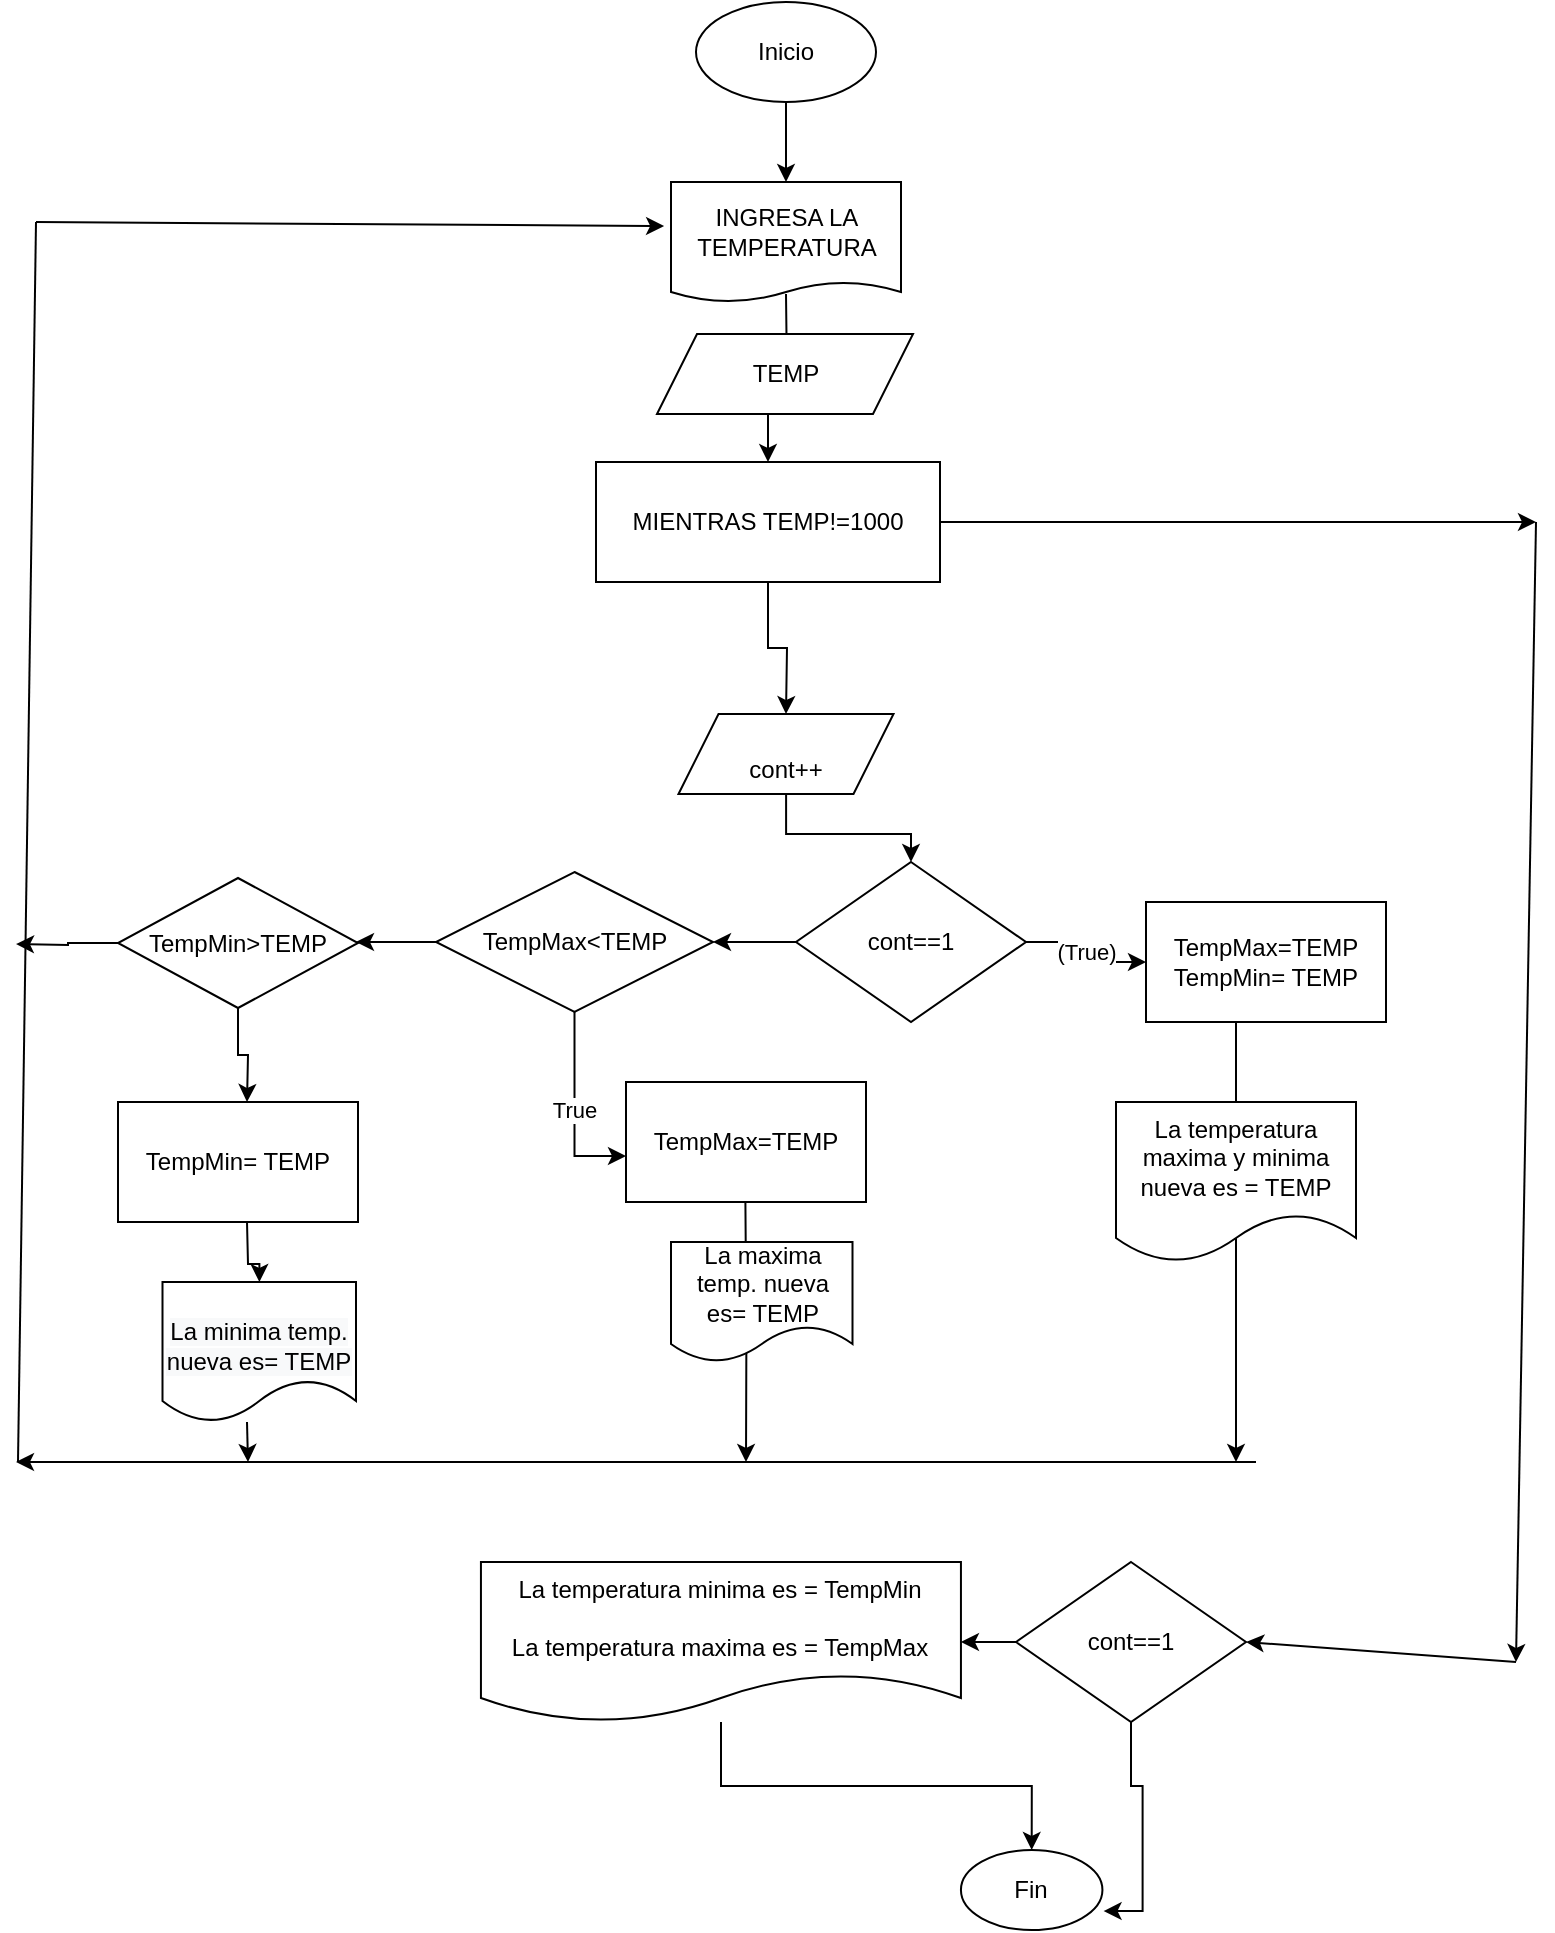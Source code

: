 <mxfile version="18.0.7" type="github">
  <diagram id="H5baohoSHwZTzqN631xm" name="Page-1">
    <mxGraphModel dx="1688" dy="939" grid="1" gridSize="10" guides="1" tooltips="1" connect="1" arrows="1" fold="1" page="1" pageScale="1" pageWidth="827" pageHeight="1169" math="0" shadow="0">
      <root>
        <mxCell id="0" />
        <mxCell id="1" parent="0" />
        <mxCell id="Upgvmm6v0kQh1JYQ9vXC-30" value="" style="edgeStyle=orthogonalEdgeStyle;rounded=0;orthogonalLoop=1;jettySize=auto;html=1;" edge="1" parent="1" source="Upgvmm6v0kQh1JYQ9vXC-1">
          <mxGeometry relative="1" as="geometry">
            <mxPoint x="405" y="100" as="targetPoint" />
          </mxGeometry>
        </mxCell>
        <mxCell id="Upgvmm6v0kQh1JYQ9vXC-1" value="Inicio" style="ellipse;whiteSpace=wrap;html=1;" vertex="1" parent="1">
          <mxGeometry x="360" y="10" width="90" height="50" as="geometry" />
        </mxCell>
        <mxCell id="Upgvmm6v0kQh1JYQ9vXC-15" value="" style="edgeStyle=orthogonalEdgeStyle;rounded=0;orthogonalLoop=1;jettySize=auto;html=1;" edge="1" parent="1" target="Upgvmm6v0kQh1JYQ9vXC-14">
          <mxGeometry relative="1" as="geometry">
            <mxPoint x="405" y="156" as="sourcePoint" />
          </mxGeometry>
        </mxCell>
        <mxCell id="Upgvmm6v0kQh1JYQ9vXC-21" style="edgeStyle=orthogonalEdgeStyle;rounded=0;orthogonalLoop=1;jettySize=auto;html=1;" edge="1" parent="1" source="Upgvmm6v0kQh1JYQ9vXC-14">
          <mxGeometry relative="1" as="geometry">
            <mxPoint x="405" y="366" as="targetPoint" />
          </mxGeometry>
        </mxCell>
        <mxCell id="Upgvmm6v0kQh1JYQ9vXC-14" value="MIENTRAS TEMP!=1000" style="rounded=0;whiteSpace=wrap;html=1;fontFamily=Helvetica;fontSize=12;fontColor=default;align=center;strokeColor=default;fillColor=default;" vertex="1" parent="1">
          <mxGeometry x="310" y="240" width="172" height="60" as="geometry" />
        </mxCell>
        <mxCell id="Upgvmm6v0kQh1JYQ9vXC-17" value="INGRESA LA&lt;br&gt;TEMPERATURA" style="shape=document;whiteSpace=wrap;html=1;boundedLbl=1;size=0.167;" vertex="1" parent="1">
          <mxGeometry x="347.5" y="100" width="115" height="60" as="geometry" />
        </mxCell>
        <mxCell id="Upgvmm6v0kQh1JYQ9vXC-18" value="TEMP" style="shape=parallelogram;perimeter=parallelogramPerimeter;whiteSpace=wrap;html=1;fixedSize=1;" vertex="1" parent="1">
          <mxGeometry x="340.5" y="176" width="128" height="40" as="geometry" />
        </mxCell>
        <mxCell id="Upgvmm6v0kQh1JYQ9vXC-34" value="" style="edgeStyle=orthogonalEdgeStyle;rounded=0;orthogonalLoop=1;jettySize=auto;html=1;" edge="1" parent="1" source="Upgvmm6v0kQh1JYQ9vXC-32" target="Upgvmm6v0kQh1JYQ9vXC-33">
          <mxGeometry relative="1" as="geometry" />
        </mxCell>
        <mxCell id="Upgvmm6v0kQh1JYQ9vXC-32" value="&lt;br&gt;cont++" style="shape=parallelogram;perimeter=parallelogramPerimeter;whiteSpace=wrap;html=1;fixedSize=1;" vertex="1" parent="1">
          <mxGeometry x="351.25" y="366" width="107.5" height="40" as="geometry" />
        </mxCell>
        <mxCell id="Upgvmm6v0kQh1JYQ9vXC-36" value="(True)" style="edgeStyle=orthogonalEdgeStyle;rounded=0;orthogonalLoop=1;jettySize=auto;html=1;entryX=0;entryY=0.5;entryDx=0;entryDy=0;" edge="1" parent="1" source="Upgvmm6v0kQh1JYQ9vXC-33" target="Upgvmm6v0kQh1JYQ9vXC-77">
          <mxGeometry relative="1" as="geometry">
            <mxPoint x="574" y="480" as="targetPoint" />
            <Array as="points" />
          </mxGeometry>
        </mxCell>
        <mxCell id="Upgvmm6v0kQh1JYQ9vXC-41" value="" style="edgeStyle=orthogonalEdgeStyle;rounded=0;orthogonalLoop=1;jettySize=auto;html=1;" edge="1" parent="1" source="Upgvmm6v0kQh1JYQ9vXC-33" target="Upgvmm6v0kQh1JYQ9vXC-40">
          <mxGeometry relative="1" as="geometry" />
        </mxCell>
        <mxCell id="Upgvmm6v0kQh1JYQ9vXC-33" value="cont==1" style="rhombus;whiteSpace=wrap;html=1;" vertex="1" parent="1">
          <mxGeometry x="410" y="440" width="115" height="80" as="geometry" />
        </mxCell>
        <mxCell id="Upgvmm6v0kQh1JYQ9vXC-49" style="edgeStyle=orthogonalEdgeStyle;rounded=0;orthogonalLoop=1;jettySize=auto;html=1;" edge="1" parent="1">
          <mxGeometry relative="1" as="geometry">
            <mxPoint x="630" y="740" as="targetPoint" />
            <mxPoint x="630" y="515" as="sourcePoint" />
          </mxGeometry>
        </mxCell>
        <mxCell id="Upgvmm6v0kQh1JYQ9vXC-44" style="edgeStyle=orthogonalEdgeStyle;rounded=0;orthogonalLoop=1;jettySize=auto;html=1;" edge="1" parent="1" source="Upgvmm6v0kQh1JYQ9vXC-40">
          <mxGeometry relative="1" as="geometry">
            <mxPoint x="190" y="480" as="targetPoint" />
          </mxGeometry>
        </mxCell>
        <mxCell id="Upgvmm6v0kQh1JYQ9vXC-76" value="True" style="edgeStyle=orthogonalEdgeStyle;rounded=0;orthogonalLoop=1;jettySize=auto;html=1;entryX=0;entryY=0.617;entryDx=0;entryDy=0;entryPerimeter=0;" edge="1" parent="1" source="Upgvmm6v0kQh1JYQ9vXC-40" target="Upgvmm6v0kQh1JYQ9vXC-75">
          <mxGeometry relative="1" as="geometry" />
        </mxCell>
        <mxCell id="Upgvmm6v0kQh1JYQ9vXC-40" value="TempMax&amp;lt;TEMP" style="rhombus;whiteSpace=wrap;html=1;" vertex="1" parent="1">
          <mxGeometry x="230" y="445" width="138.5" height="70" as="geometry" />
        </mxCell>
        <mxCell id="Upgvmm6v0kQh1JYQ9vXC-50" style="edgeStyle=orthogonalEdgeStyle;rounded=0;orthogonalLoop=1;jettySize=auto;html=1;" edge="1" parent="1">
          <mxGeometry relative="1" as="geometry">
            <mxPoint x="385" y="740" as="targetPoint" />
            <mxPoint x="384.7" y="610" as="sourcePoint" />
          </mxGeometry>
        </mxCell>
        <mxCell id="Upgvmm6v0kQh1JYQ9vXC-47" value="" style="edgeStyle=orthogonalEdgeStyle;rounded=0;orthogonalLoop=1;jettySize=auto;html=1;" edge="1" parent="1" source="Upgvmm6v0kQh1JYQ9vXC-45">
          <mxGeometry relative="1" as="geometry">
            <mxPoint x="135.5" y="560" as="targetPoint" />
          </mxGeometry>
        </mxCell>
        <mxCell id="Upgvmm6v0kQh1JYQ9vXC-66" style="edgeStyle=orthogonalEdgeStyle;rounded=0;orthogonalLoop=1;jettySize=auto;html=1;" edge="1" parent="1" source="Upgvmm6v0kQh1JYQ9vXC-45">
          <mxGeometry relative="1" as="geometry">
            <mxPoint x="20" y="481" as="targetPoint" />
          </mxGeometry>
        </mxCell>
        <mxCell id="Upgvmm6v0kQh1JYQ9vXC-45" value="TempMin&amp;gt;TEMP" style="rhombus;whiteSpace=wrap;html=1;" vertex="1" parent="1">
          <mxGeometry x="71" y="448" width="120" height="65" as="geometry" />
        </mxCell>
        <mxCell id="Upgvmm6v0kQh1JYQ9vXC-51" style="edgeStyle=orthogonalEdgeStyle;rounded=0;orthogonalLoop=1;jettySize=auto;html=1;startArrow=none;" edge="1" parent="1">
          <mxGeometry relative="1" as="geometry">
            <mxPoint x="136" y="740" as="targetPoint" />
            <mxPoint x="135.5" y="720" as="sourcePoint" />
          </mxGeometry>
        </mxCell>
        <mxCell id="Upgvmm6v0kQh1JYQ9vXC-72" value="" style="edgeStyle=orthogonalEdgeStyle;rounded=0;orthogonalLoop=1;jettySize=auto;html=1;" edge="1" parent="1" target="Upgvmm6v0kQh1JYQ9vXC-71">
          <mxGeometry relative="1" as="geometry">
            <mxPoint x="135.5" y="620" as="sourcePoint" />
          </mxGeometry>
        </mxCell>
        <mxCell id="Upgvmm6v0kQh1JYQ9vXC-55" value="" style="endArrow=none;html=1;rounded=0;" edge="1" parent="1">
          <mxGeometry width="50" height="50" relative="1" as="geometry">
            <mxPoint x="21" y="740" as="sourcePoint" />
            <mxPoint x="30" y="120" as="targetPoint" />
          </mxGeometry>
        </mxCell>
        <mxCell id="Upgvmm6v0kQh1JYQ9vXC-58" value="" style="endArrow=classic;html=1;rounded=0;entryX=-0.03;entryY=0.367;entryDx=0;entryDy=0;entryPerimeter=0;" edge="1" parent="1" target="Upgvmm6v0kQh1JYQ9vXC-17">
          <mxGeometry width="50" height="50" relative="1" as="geometry">
            <mxPoint x="30" y="120" as="sourcePoint" />
            <mxPoint x="120" y="130" as="targetPoint" />
          </mxGeometry>
        </mxCell>
        <mxCell id="Upgvmm6v0kQh1JYQ9vXC-60" value="" style="endArrow=classic;html=1;rounded=0;" edge="1" parent="1">
          <mxGeometry width="50" height="50" relative="1" as="geometry">
            <mxPoint x="640" y="740" as="sourcePoint" />
            <mxPoint x="20" y="740" as="targetPoint" />
          </mxGeometry>
        </mxCell>
        <mxCell id="Upgvmm6v0kQh1JYQ9vXC-61" value="" style="endArrow=classic;html=1;rounded=0;exitX=1;exitY=0.5;exitDx=0;exitDy=0;" edge="1" parent="1" source="Upgvmm6v0kQh1JYQ9vXC-14">
          <mxGeometry width="50" height="50" relative="1" as="geometry">
            <mxPoint x="460" y="310" as="sourcePoint" />
            <mxPoint x="780" y="270" as="targetPoint" />
          </mxGeometry>
        </mxCell>
        <mxCell id="Upgvmm6v0kQh1JYQ9vXC-67" value="La temperatura maxima y minima nueva es = TEMP" style="shape=document;whiteSpace=wrap;html=1;boundedLbl=1;" vertex="1" parent="1">
          <mxGeometry x="570" y="560" width="120" height="80" as="geometry" />
        </mxCell>
        <mxCell id="Upgvmm6v0kQh1JYQ9vXC-68" value="La maxima temp. nueva es= TEMP" style="shape=document;whiteSpace=wrap;html=1;boundedLbl=1;" vertex="1" parent="1">
          <mxGeometry x="347.5" y="630" width="90.75" height="60" as="geometry" />
        </mxCell>
        <mxCell id="Upgvmm6v0kQh1JYQ9vXC-71" value="&lt;br&gt;&lt;span style=&quot;color: rgb(0, 0, 0); font-family: Helvetica; font-size: 12px; font-style: normal; font-variant-ligatures: normal; font-variant-caps: normal; font-weight: 400; letter-spacing: normal; orphans: 2; text-align: center; text-indent: 0px; text-transform: none; widows: 2; word-spacing: 0px; -webkit-text-stroke-width: 0px; background-color: rgb(248, 249, 250); text-decoration-thickness: initial; text-decoration-style: initial; text-decoration-color: initial; float: none; display: inline !important;&quot;&gt;La minima temp. nueva es= TEMP&lt;/span&gt;" style="shape=document;whiteSpace=wrap;html=1;boundedLbl=1;" vertex="1" parent="1">
          <mxGeometry x="93.25" y="650" width="96.75" height="70" as="geometry" />
        </mxCell>
        <mxCell id="Upgvmm6v0kQh1JYQ9vXC-73" value="Fin" style="ellipse;whiteSpace=wrap;html=1;" vertex="1" parent="1">
          <mxGeometry x="492.47" y="934" width="70.75" height="40" as="geometry" />
        </mxCell>
        <mxCell id="Upgvmm6v0kQh1JYQ9vXC-74" value="TempMin= TEMP" style="rounded=0;whiteSpace=wrap;html=1;" vertex="1" parent="1">
          <mxGeometry x="71" y="560" width="120" height="60" as="geometry" />
        </mxCell>
        <mxCell id="Upgvmm6v0kQh1JYQ9vXC-75" value="TempMax=TEMP" style="rounded=0;whiteSpace=wrap;html=1;" vertex="1" parent="1">
          <mxGeometry x="325" y="550" width="120" height="60" as="geometry" />
        </mxCell>
        <mxCell id="Upgvmm6v0kQh1JYQ9vXC-77" value="TempMax=TEMP&lt;br&gt;TempMin= TEMP" style="rounded=0;whiteSpace=wrap;html=1;" vertex="1" parent="1">
          <mxGeometry x="585" y="460" width="120" height="60" as="geometry" />
        </mxCell>
        <mxCell id="Upgvmm6v0kQh1JYQ9vXC-80" value="" style="edgeStyle=orthogonalEdgeStyle;rounded=0;orthogonalLoop=1;jettySize=auto;html=1;" edge="1" parent="1" source="Upgvmm6v0kQh1JYQ9vXC-79" target="Upgvmm6v0kQh1JYQ9vXC-73">
          <mxGeometry relative="1" as="geometry" />
        </mxCell>
        <mxCell id="Upgvmm6v0kQh1JYQ9vXC-79" value="La temperatura minima es = TempMin&lt;br&gt;&lt;br&gt;La temperatura maxima es = TempMax" style="shape=document;whiteSpace=wrap;html=1;boundedLbl=1;" vertex="1" parent="1">
          <mxGeometry x="252.47" y="790" width="240" height="80" as="geometry" />
        </mxCell>
        <mxCell id="Upgvmm6v0kQh1JYQ9vXC-88" style="edgeStyle=orthogonalEdgeStyle;rounded=0;orthogonalLoop=1;jettySize=auto;html=1;exitX=0;exitY=0.5;exitDx=0;exitDy=0;entryX=1;entryY=0.5;entryDx=0;entryDy=0;" edge="1" parent="1" source="Upgvmm6v0kQh1JYQ9vXC-82" target="Upgvmm6v0kQh1JYQ9vXC-79">
          <mxGeometry relative="1" as="geometry" />
        </mxCell>
        <mxCell id="Upgvmm6v0kQh1JYQ9vXC-89" style="edgeStyle=orthogonalEdgeStyle;rounded=0;orthogonalLoop=1;jettySize=auto;html=1;entryX=1.008;entryY=0.763;entryDx=0;entryDy=0;entryPerimeter=0;" edge="1" parent="1" source="Upgvmm6v0kQh1JYQ9vXC-82" target="Upgvmm6v0kQh1JYQ9vXC-73">
          <mxGeometry relative="1" as="geometry" />
        </mxCell>
        <mxCell id="Upgvmm6v0kQh1JYQ9vXC-82" value="cont==1" style="rhombus;whiteSpace=wrap;html=1;" vertex="1" parent="1">
          <mxGeometry x="520" y="790" width="115" height="80" as="geometry" />
        </mxCell>
        <mxCell id="Upgvmm6v0kQh1JYQ9vXC-86" value="" style="endArrow=classic;html=1;rounded=0;" edge="1" parent="1">
          <mxGeometry width="50" height="50" relative="1" as="geometry">
            <mxPoint x="780" y="270" as="sourcePoint" />
            <mxPoint x="770" y="840" as="targetPoint" />
          </mxGeometry>
        </mxCell>
        <mxCell id="Upgvmm6v0kQh1JYQ9vXC-87" value="" style="endArrow=classic;html=1;rounded=0;entryX=1;entryY=0.5;entryDx=0;entryDy=0;" edge="1" parent="1" target="Upgvmm6v0kQh1JYQ9vXC-82">
          <mxGeometry width="50" height="50" relative="1" as="geometry">
            <mxPoint x="770" y="840" as="sourcePoint" />
            <mxPoint x="390" y="560" as="targetPoint" />
          </mxGeometry>
        </mxCell>
      </root>
    </mxGraphModel>
  </diagram>
</mxfile>
